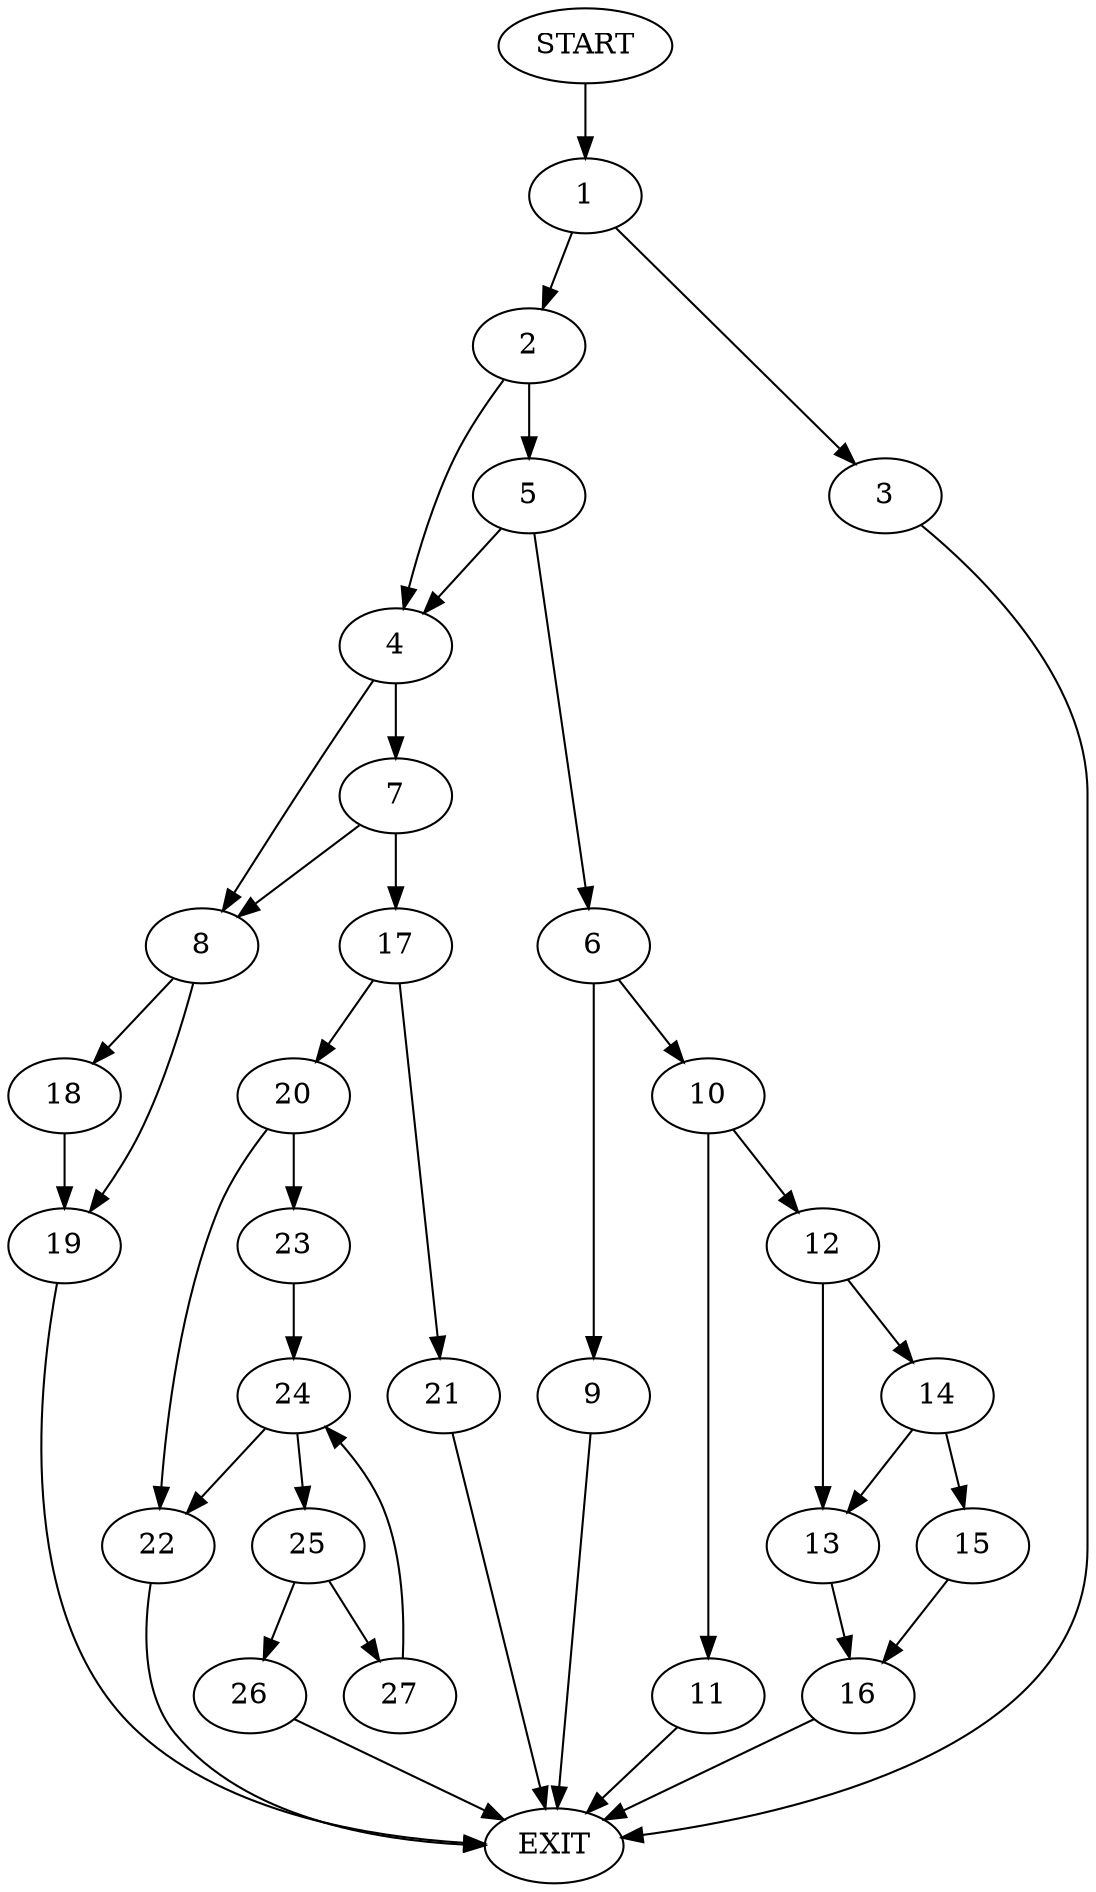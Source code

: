 digraph {
0 [label="START"]
28 [label="EXIT"]
0 -> 1
1 -> 2
1 -> 3
2 -> 4
2 -> 5
3 -> 28
5 -> 6
5 -> 4
4 -> 7
4 -> 8
6 -> 9
6 -> 10
9 -> 28
10 -> 11
10 -> 12
11 -> 28
12 -> 13
12 -> 14
14 -> 13
14 -> 15
13 -> 16
15 -> 16
16 -> 28
7 -> 17
7 -> 8
8 -> 18
8 -> 19
17 -> 20
17 -> 21
20 -> 22
20 -> 23
21 -> 28
22 -> 28
23 -> 24
24 -> 22
24 -> 25
25 -> 26
25 -> 27
26 -> 28
27 -> 24
18 -> 19
19 -> 28
}
